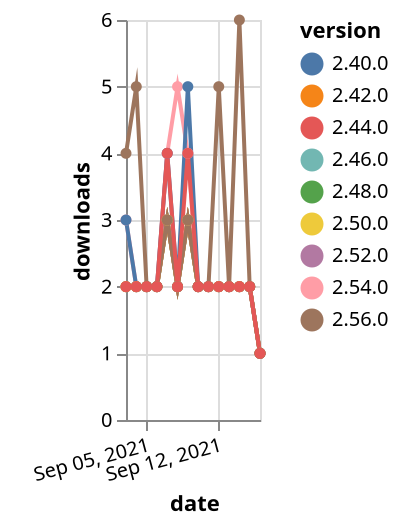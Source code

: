 {"$schema": "https://vega.github.io/schema/vega-lite/v5.json", "description": "A simple bar chart with embedded data.", "data": {"values": [{"date": "2021-09-03", "total": 748, "delta": 3, "version": "2.54.0"}, {"date": "2021-09-04", "total": 750, "delta": 2, "version": "2.54.0"}, {"date": "2021-09-05", "total": 752, "delta": 2, "version": "2.54.0"}, {"date": "2021-09-06", "total": 754, "delta": 2, "version": "2.54.0"}, {"date": "2021-09-07", "total": 758, "delta": 4, "version": "2.54.0"}, {"date": "2021-09-08", "total": 763, "delta": 5, "version": "2.54.0"}, {"date": "2021-09-09", "total": 767, "delta": 4, "version": "2.54.0"}, {"date": "2021-09-10", "total": 769, "delta": 2, "version": "2.54.0"}, {"date": "2021-09-11", "total": 771, "delta": 2, "version": "2.54.0"}, {"date": "2021-09-12", "total": 773, "delta": 2, "version": "2.54.0"}, {"date": "2021-09-13", "total": 775, "delta": 2, "version": "2.54.0"}, {"date": "2021-09-14", "total": 777, "delta": 2, "version": "2.54.0"}, {"date": "2021-09-15", "total": 779, "delta": 2, "version": "2.54.0"}, {"date": "2021-09-16", "total": 780, "delta": 1, "version": "2.54.0"}, {"date": "2021-09-03", "total": 1704, "delta": 2, "version": "2.48.0"}, {"date": "2021-09-04", "total": 1706, "delta": 2, "version": "2.48.0"}, {"date": "2021-09-05", "total": 1708, "delta": 2, "version": "2.48.0"}, {"date": "2021-09-06", "total": 1710, "delta": 2, "version": "2.48.0"}, {"date": "2021-09-07", "total": 1713, "delta": 3, "version": "2.48.0"}, {"date": "2021-09-08", "total": 1715, "delta": 2, "version": "2.48.0"}, {"date": "2021-09-09", "total": 1718, "delta": 3, "version": "2.48.0"}, {"date": "2021-09-10", "total": 1720, "delta": 2, "version": "2.48.0"}, {"date": "2021-09-11", "total": 1722, "delta": 2, "version": "2.48.0"}, {"date": "2021-09-12", "total": 1724, "delta": 2, "version": "2.48.0"}, {"date": "2021-09-13", "total": 1726, "delta": 2, "version": "2.48.0"}, {"date": "2021-09-14", "total": 1728, "delta": 2, "version": "2.48.0"}, {"date": "2021-09-15", "total": 1730, "delta": 2, "version": "2.48.0"}, {"date": "2021-09-16", "total": 1731, "delta": 1, "version": "2.48.0"}, {"date": "2021-09-03", "total": 1467, "delta": 2, "version": "2.50.0"}, {"date": "2021-09-04", "total": 1469, "delta": 2, "version": "2.50.0"}, {"date": "2021-09-05", "total": 1471, "delta": 2, "version": "2.50.0"}, {"date": "2021-09-06", "total": 1473, "delta": 2, "version": "2.50.0"}, {"date": "2021-09-07", "total": 1476, "delta": 3, "version": "2.50.0"}, {"date": "2021-09-08", "total": 1478, "delta": 2, "version": "2.50.0"}, {"date": "2021-09-09", "total": 1481, "delta": 3, "version": "2.50.0"}, {"date": "2021-09-10", "total": 1483, "delta": 2, "version": "2.50.0"}, {"date": "2021-09-11", "total": 1485, "delta": 2, "version": "2.50.0"}, {"date": "2021-09-12", "total": 1487, "delta": 2, "version": "2.50.0"}, {"date": "2021-09-13", "total": 1489, "delta": 2, "version": "2.50.0"}, {"date": "2021-09-14", "total": 1491, "delta": 2, "version": "2.50.0"}, {"date": "2021-09-15", "total": 1493, "delta": 2, "version": "2.50.0"}, {"date": "2021-09-16", "total": 1494, "delta": 1, "version": "2.50.0"}, {"date": "2021-09-03", "total": 3173, "delta": 3, "version": "2.40.0"}, {"date": "2021-09-04", "total": 3175, "delta": 2, "version": "2.40.0"}, {"date": "2021-09-05", "total": 3177, "delta": 2, "version": "2.40.0"}, {"date": "2021-09-06", "total": 3179, "delta": 2, "version": "2.40.0"}, {"date": "2021-09-07", "total": 3183, "delta": 4, "version": "2.40.0"}, {"date": "2021-09-08", "total": 3185, "delta": 2, "version": "2.40.0"}, {"date": "2021-09-09", "total": 3190, "delta": 5, "version": "2.40.0"}, {"date": "2021-09-10", "total": 3192, "delta": 2, "version": "2.40.0"}, {"date": "2021-09-11", "total": 3194, "delta": 2, "version": "2.40.0"}, {"date": "2021-09-12", "total": 3196, "delta": 2, "version": "2.40.0"}, {"date": "2021-09-13", "total": 3198, "delta": 2, "version": "2.40.0"}, {"date": "2021-09-14", "total": 3200, "delta": 2, "version": "2.40.0"}, {"date": "2021-09-15", "total": 3202, "delta": 2, "version": "2.40.0"}, {"date": "2021-09-16", "total": 3203, "delta": 1, "version": "2.40.0"}, {"date": "2021-09-03", "total": 2092, "delta": 2, "version": "2.46.0"}, {"date": "2021-09-04", "total": 2094, "delta": 2, "version": "2.46.0"}, {"date": "2021-09-05", "total": 2096, "delta": 2, "version": "2.46.0"}, {"date": "2021-09-06", "total": 2098, "delta": 2, "version": "2.46.0"}, {"date": "2021-09-07", "total": 2101, "delta": 3, "version": "2.46.0"}, {"date": "2021-09-08", "total": 2103, "delta": 2, "version": "2.46.0"}, {"date": "2021-09-09", "total": 2106, "delta": 3, "version": "2.46.0"}, {"date": "2021-09-10", "total": 2108, "delta": 2, "version": "2.46.0"}, {"date": "2021-09-11", "total": 2110, "delta": 2, "version": "2.46.0"}, {"date": "2021-09-12", "total": 2112, "delta": 2, "version": "2.46.0"}, {"date": "2021-09-13", "total": 2114, "delta": 2, "version": "2.46.0"}, {"date": "2021-09-14", "total": 2116, "delta": 2, "version": "2.46.0"}, {"date": "2021-09-15", "total": 2118, "delta": 2, "version": "2.46.0"}, {"date": "2021-09-16", "total": 2119, "delta": 1, "version": "2.46.0"}, {"date": "2021-09-03", "total": 1022, "delta": 2, "version": "2.52.0"}, {"date": "2021-09-04", "total": 1024, "delta": 2, "version": "2.52.0"}, {"date": "2021-09-05", "total": 1026, "delta": 2, "version": "2.52.0"}, {"date": "2021-09-06", "total": 1028, "delta": 2, "version": "2.52.0"}, {"date": "2021-09-07", "total": 1031, "delta": 3, "version": "2.52.0"}, {"date": "2021-09-08", "total": 1033, "delta": 2, "version": "2.52.0"}, {"date": "2021-09-09", "total": 1036, "delta": 3, "version": "2.52.0"}, {"date": "2021-09-10", "total": 1038, "delta": 2, "version": "2.52.0"}, {"date": "2021-09-11", "total": 1040, "delta": 2, "version": "2.52.0"}, {"date": "2021-09-12", "total": 1042, "delta": 2, "version": "2.52.0"}, {"date": "2021-09-13", "total": 1044, "delta": 2, "version": "2.52.0"}, {"date": "2021-09-14", "total": 1046, "delta": 2, "version": "2.52.0"}, {"date": "2021-09-15", "total": 1048, "delta": 2, "version": "2.52.0"}, {"date": "2021-09-16", "total": 1049, "delta": 1, "version": "2.52.0"}, {"date": "2021-09-03", "total": 2622, "delta": 2, "version": "2.42.0"}, {"date": "2021-09-04", "total": 2624, "delta": 2, "version": "2.42.0"}, {"date": "2021-09-05", "total": 2626, "delta": 2, "version": "2.42.0"}, {"date": "2021-09-06", "total": 2628, "delta": 2, "version": "2.42.0"}, {"date": "2021-09-07", "total": 2631, "delta": 3, "version": "2.42.0"}, {"date": "2021-09-08", "total": 2633, "delta": 2, "version": "2.42.0"}, {"date": "2021-09-09", "total": 2636, "delta": 3, "version": "2.42.0"}, {"date": "2021-09-10", "total": 2638, "delta": 2, "version": "2.42.0"}, {"date": "2021-09-11", "total": 2640, "delta": 2, "version": "2.42.0"}, {"date": "2021-09-12", "total": 2642, "delta": 2, "version": "2.42.0"}, {"date": "2021-09-13", "total": 2644, "delta": 2, "version": "2.42.0"}, {"date": "2021-09-14", "total": 2646, "delta": 2, "version": "2.42.0"}, {"date": "2021-09-15", "total": 2648, "delta": 2, "version": "2.42.0"}, {"date": "2021-09-16", "total": 2649, "delta": 1, "version": "2.42.0"}, {"date": "2021-09-03", "total": 258, "delta": 4, "version": "2.56.0"}, {"date": "2021-09-04", "total": 263, "delta": 5, "version": "2.56.0"}, {"date": "2021-09-05", "total": 265, "delta": 2, "version": "2.56.0"}, {"date": "2021-09-06", "total": 267, "delta": 2, "version": "2.56.0"}, {"date": "2021-09-07", "total": 270, "delta": 3, "version": "2.56.0"}, {"date": "2021-09-08", "total": 272, "delta": 2, "version": "2.56.0"}, {"date": "2021-09-09", "total": 275, "delta": 3, "version": "2.56.0"}, {"date": "2021-09-10", "total": 277, "delta": 2, "version": "2.56.0"}, {"date": "2021-09-11", "total": 279, "delta": 2, "version": "2.56.0"}, {"date": "2021-09-12", "total": 284, "delta": 5, "version": "2.56.0"}, {"date": "2021-09-13", "total": 286, "delta": 2, "version": "2.56.0"}, {"date": "2021-09-14", "total": 292, "delta": 6, "version": "2.56.0"}, {"date": "2021-09-15", "total": 294, "delta": 2, "version": "2.56.0"}, {"date": "2021-09-16", "total": 295, "delta": 1, "version": "2.56.0"}, {"date": "2021-09-03", "total": 2524, "delta": 2, "version": "2.44.0"}, {"date": "2021-09-04", "total": 2526, "delta": 2, "version": "2.44.0"}, {"date": "2021-09-05", "total": 2528, "delta": 2, "version": "2.44.0"}, {"date": "2021-09-06", "total": 2530, "delta": 2, "version": "2.44.0"}, {"date": "2021-09-07", "total": 2534, "delta": 4, "version": "2.44.0"}, {"date": "2021-09-08", "total": 2536, "delta": 2, "version": "2.44.0"}, {"date": "2021-09-09", "total": 2540, "delta": 4, "version": "2.44.0"}, {"date": "2021-09-10", "total": 2542, "delta": 2, "version": "2.44.0"}, {"date": "2021-09-11", "total": 2544, "delta": 2, "version": "2.44.0"}, {"date": "2021-09-12", "total": 2546, "delta": 2, "version": "2.44.0"}, {"date": "2021-09-13", "total": 2548, "delta": 2, "version": "2.44.0"}, {"date": "2021-09-14", "total": 2550, "delta": 2, "version": "2.44.0"}, {"date": "2021-09-15", "total": 2552, "delta": 2, "version": "2.44.0"}, {"date": "2021-09-16", "total": 2553, "delta": 1, "version": "2.44.0"}]}, "width": "container", "mark": {"type": "line", "point": {"filled": true}}, "encoding": {"x": {"field": "date", "type": "temporal", "timeUnit": "yearmonthdate", "title": "date", "axis": {"labelAngle": -15}}, "y": {"field": "delta", "type": "quantitative", "title": "downloads"}, "color": {"field": "version", "type": "nominal"}, "tooltip": {"field": "delta"}}}